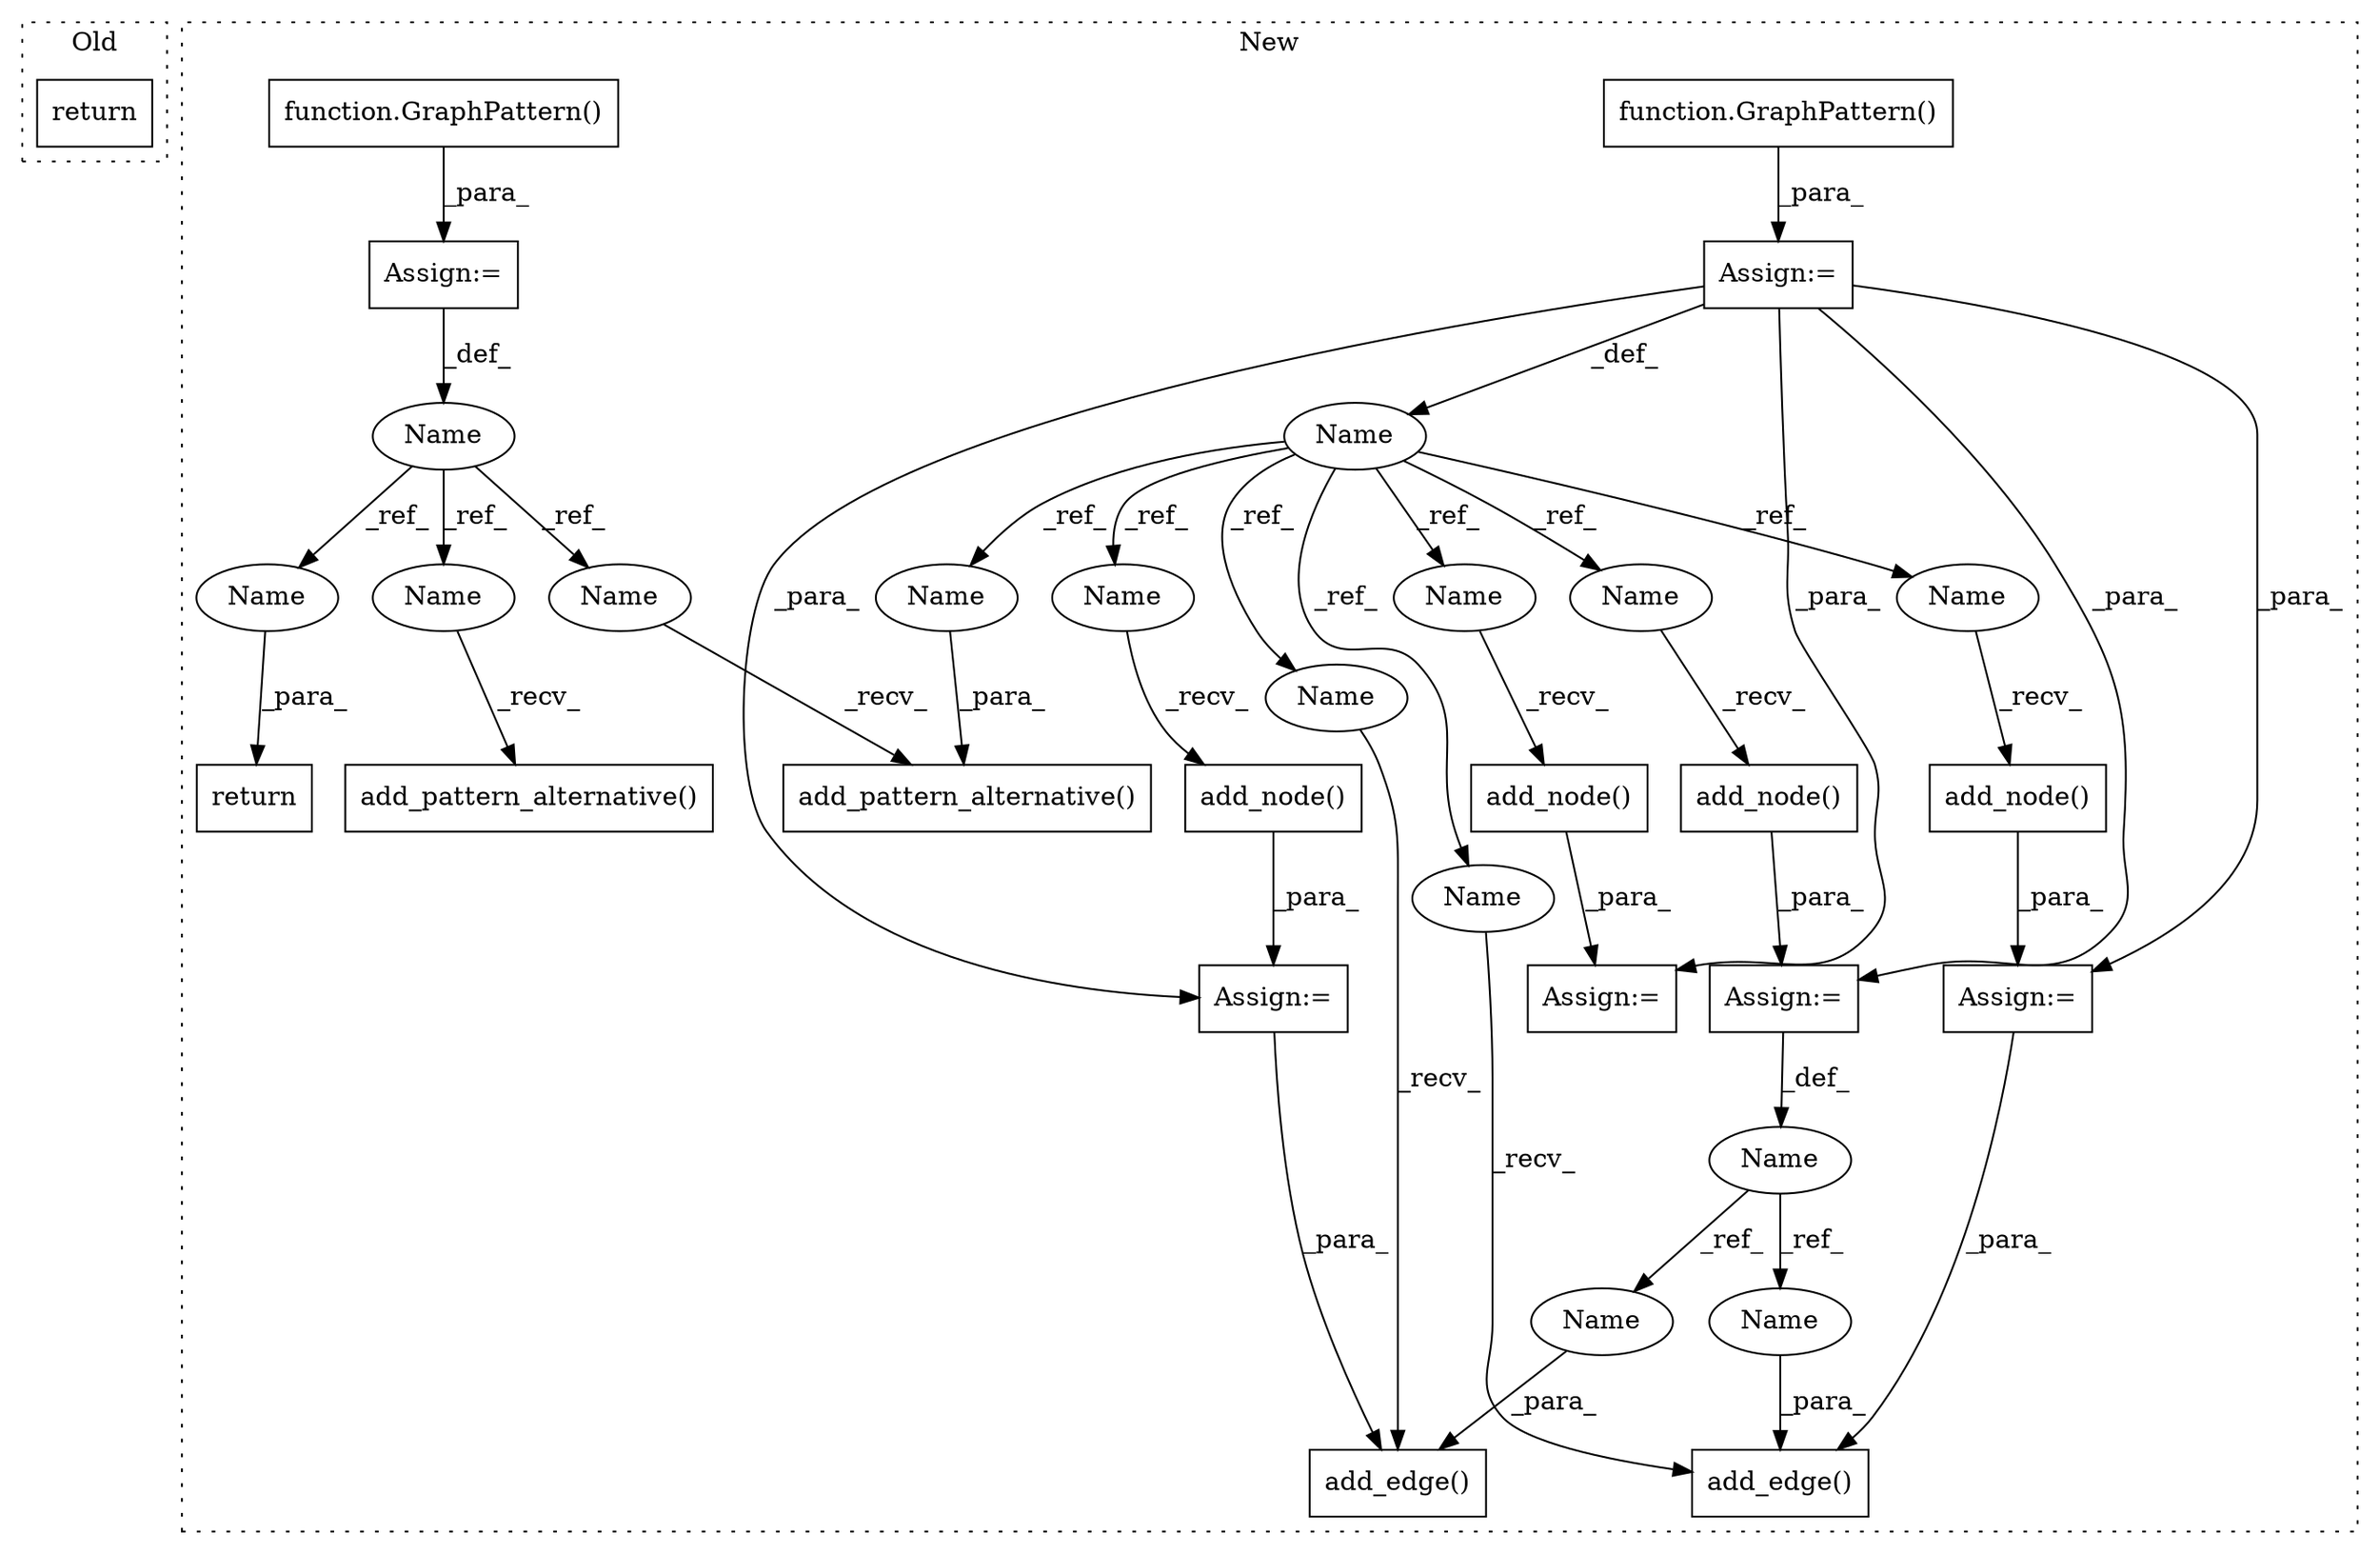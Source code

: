 digraph G {
subgraph cluster0 {
1 [label="return" a="93" s="2411" l="7" shape="box"];
label = "Old";
style="dotted";
}
subgraph cluster1 {
2 [label="add_node()" a="75" s="2742" l="45" shape="box"];
3 [label="Name" a="87" s="2535" l="7" shape="ellipse"];
4 [label="add_node()" a="75" s="3007" l="51" shape="box"];
5 [label="function.GraphPattern()" a="75" s="2545" l="14" shape="box"];
6 [label="add_node()" a="75" s="2585" l="79" shape="box"];
7 [label="add_edge()" a="75" s="3063,3110" l="17,1" shape="box"];
8 [label="Name" a="87" s="2564" l="18" shape="ellipse"];
9 [label="add_edge()" a="75" s="2856,2901" l="17,1" shape="box"];
10 [label="add_node()" a="75" s="2681" l="43" shape="box"];
11 [label="Assign:=" a="68" s="2582" l="3" shape="box"];
12 [label="Assign:=" a="68" s="2739" l="3" shape="box"];
13 [label="Assign:=" a="68" s="2678" l="3" shape="box"];
14 [label="Assign:=" a="68" s="3004" l="3" shape="box"];
15 [label="Assign:=" a="68" s="2542" l="3" shape="box"];
16 [label="add_pattern_alternative()" a="75" s="3159,3203" l="37,1" shape="box"];
17 [label="function.GraphPattern()" a="75" s="1806" l="14" shape="box"];
18 [label="Name" a="87" s="1791" l="12" shape="ellipse"];
19 [label="add_pattern_alternative()" a="75" s="2464,2508" l="37,1" shape="box"];
20 [label="Assign:=" a="68" s="1803" l="3" shape="box"];
21 [label="return" a="93" s="3210" l="7" shape="box"];
22 [label="Name" a="87" s="2856" l="7" shape="ellipse"];
23 [label="Name" a="87" s="3007" l="7" shape="ellipse"];
24 [label="Name" a="87" s="2742" l="7" shape="ellipse"];
25 [label="Name" a="87" s="2681" l="7" shape="ellipse"];
26 [label="Name" a="87" s="3063" l="7" shape="ellipse"];
27 [label="Name" a="87" s="2585" l="7" shape="ellipse"];
28 [label="Name" a="87" s="3196" l="7" shape="ellipse"];
29 [label="Name" a="87" s="2873" l="18" shape="ellipse"];
30 [label="Name" a="87" s="3080" l="18" shape="ellipse"];
31 [label="Name" a="87" s="3217" l="12" shape="ellipse"];
32 [label="Name" a="87" s="2464" l="12" shape="ellipse"];
33 [label="Name" a="87" s="3159" l="12" shape="ellipse"];
label = "New";
style="dotted";
}
2 -> 12 [label="_para_"];
3 -> 23 [label="_ref_"];
3 -> 27 [label="_ref_"];
3 -> 22 [label="_ref_"];
3 -> 25 [label="_ref_"];
3 -> 26 [label="_ref_"];
3 -> 28 [label="_ref_"];
3 -> 24 [label="_ref_"];
4 -> 14 [label="_para_"];
5 -> 15 [label="_para_"];
6 -> 11 [label="_para_"];
8 -> 29 [label="_ref_"];
8 -> 30 [label="_ref_"];
10 -> 13 [label="_para_"];
11 -> 8 [label="_def_"];
13 -> 9 [label="_para_"];
14 -> 7 [label="_para_"];
15 -> 14 [label="_para_"];
15 -> 13 [label="_para_"];
15 -> 3 [label="_def_"];
15 -> 12 [label="_para_"];
15 -> 11 [label="_para_"];
17 -> 20 [label="_para_"];
18 -> 33 [label="_ref_"];
18 -> 31 [label="_ref_"];
18 -> 32 [label="_ref_"];
20 -> 18 [label="_def_"];
22 -> 9 [label="_recv_"];
23 -> 4 [label="_recv_"];
24 -> 2 [label="_recv_"];
25 -> 10 [label="_recv_"];
26 -> 7 [label="_recv_"];
27 -> 6 [label="_recv_"];
28 -> 16 [label="_para_"];
29 -> 9 [label="_para_"];
30 -> 7 [label="_para_"];
31 -> 21 [label="_para_"];
32 -> 19 [label="_recv_"];
33 -> 16 [label="_recv_"];
}